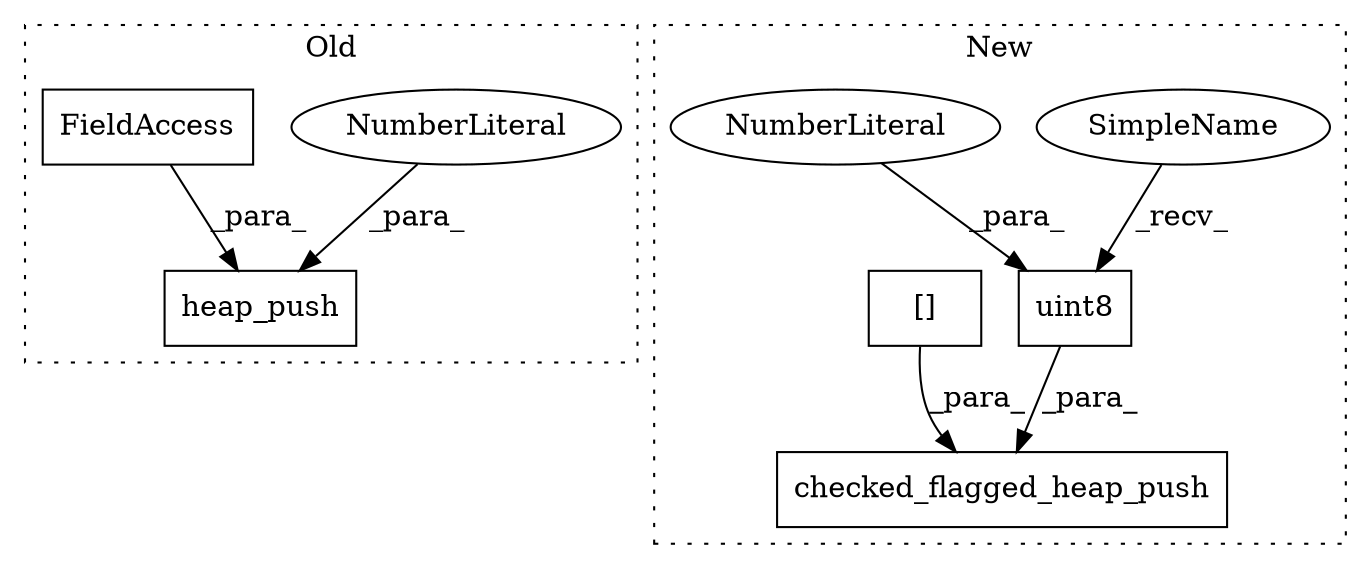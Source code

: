 digraph G {
subgraph cluster0 {
1 [label="heap_push" a="32" s="8183,8214" l="10,1" shape="box"];
3 [label="NumberLiteral" a="34" s="8213" l="1" shape="ellipse"];
4 [label="FieldAccess" a="22" s="8193" l="13" shape="box"];
label = "Old";
style="dotted";
}
subgraph cluster1 {
2 [label="SimpleName" a="42" s="8281" l="5" shape="ellipse"];
5 [label="uint8" a="32" s="8287,8294" l="6,1" shape="box"];
6 [label="NumberLiteral" a="34" s="8293" l="1" shape="ellipse"];
7 [label="checked_flagged_heap_push" a="32" s="8191,8295" l="26,1" shape="box"];
8 [label="[]" a="2" s="8257,8275" l="17,1" shape="box"];
label = "New";
style="dotted";
}
2 -> 5 [label="_recv_"];
3 -> 1 [label="_para_"];
4 -> 1 [label="_para_"];
5 -> 7 [label="_para_"];
6 -> 5 [label="_para_"];
8 -> 7 [label="_para_"];
}